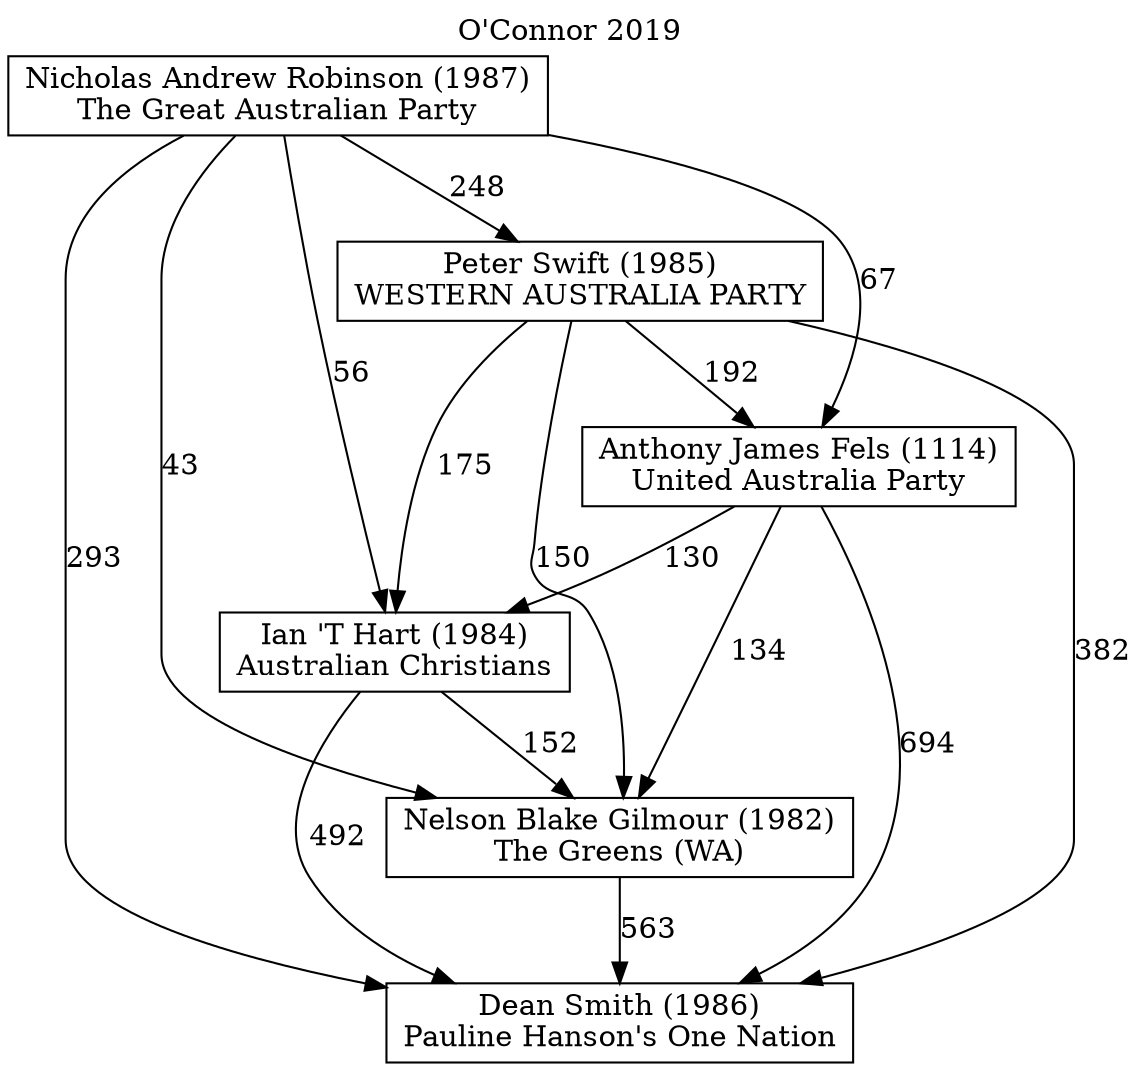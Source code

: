 // House preference flow
digraph "Dean Smith (1986)_O'Connor_2019" {
	graph [label="O'Connor 2019" labelloc=t mclimit=2]
	node [shape=box]
	"Dean Smith (1986)" [label="Dean Smith (1986)
Pauline Hanson's One Nation"]
	"Nelson Blake Gilmour (1982)" [label="Nelson Blake Gilmour (1982)
The Greens (WA)"]
	"Ian 'T Hart (1984)" [label="Ian 'T Hart (1984)
Australian Christians"]
	"Anthony James Fels (1114)" [label="Anthony James Fels (1114)
United Australia Party"]
	"Peter Swift (1985)" [label="Peter Swift (1985)
WESTERN AUSTRALIA PARTY"]
	"Nicholas Andrew Robinson (1987)" [label="Nicholas Andrew Robinson (1987)
The Great Australian Party"]
	"Nelson Blake Gilmour (1982)" -> "Dean Smith (1986)" [label=563]
	"Ian 'T Hart (1984)" -> "Nelson Blake Gilmour (1982)" [label=152]
	"Anthony James Fels (1114)" -> "Ian 'T Hart (1984)" [label=130]
	"Peter Swift (1985)" -> "Anthony James Fels (1114)" [label=192]
	"Nicholas Andrew Robinson (1987)" -> "Peter Swift (1985)" [label=248]
	"Ian 'T Hart (1984)" -> "Dean Smith (1986)" [label=492]
	"Anthony James Fels (1114)" -> "Dean Smith (1986)" [label=694]
	"Peter Swift (1985)" -> "Dean Smith (1986)" [label=382]
	"Nicholas Andrew Robinson (1987)" -> "Dean Smith (1986)" [label=293]
	"Nicholas Andrew Robinson (1987)" -> "Anthony James Fels (1114)" [label=67]
	"Peter Swift (1985)" -> "Ian 'T Hart (1984)" [label=175]
	"Nicholas Andrew Robinson (1987)" -> "Ian 'T Hart (1984)" [label=56]
	"Anthony James Fels (1114)" -> "Nelson Blake Gilmour (1982)" [label=134]
	"Peter Swift (1985)" -> "Nelson Blake Gilmour (1982)" [label=150]
	"Nicholas Andrew Robinson (1987)" -> "Nelson Blake Gilmour (1982)" [label=43]
}
